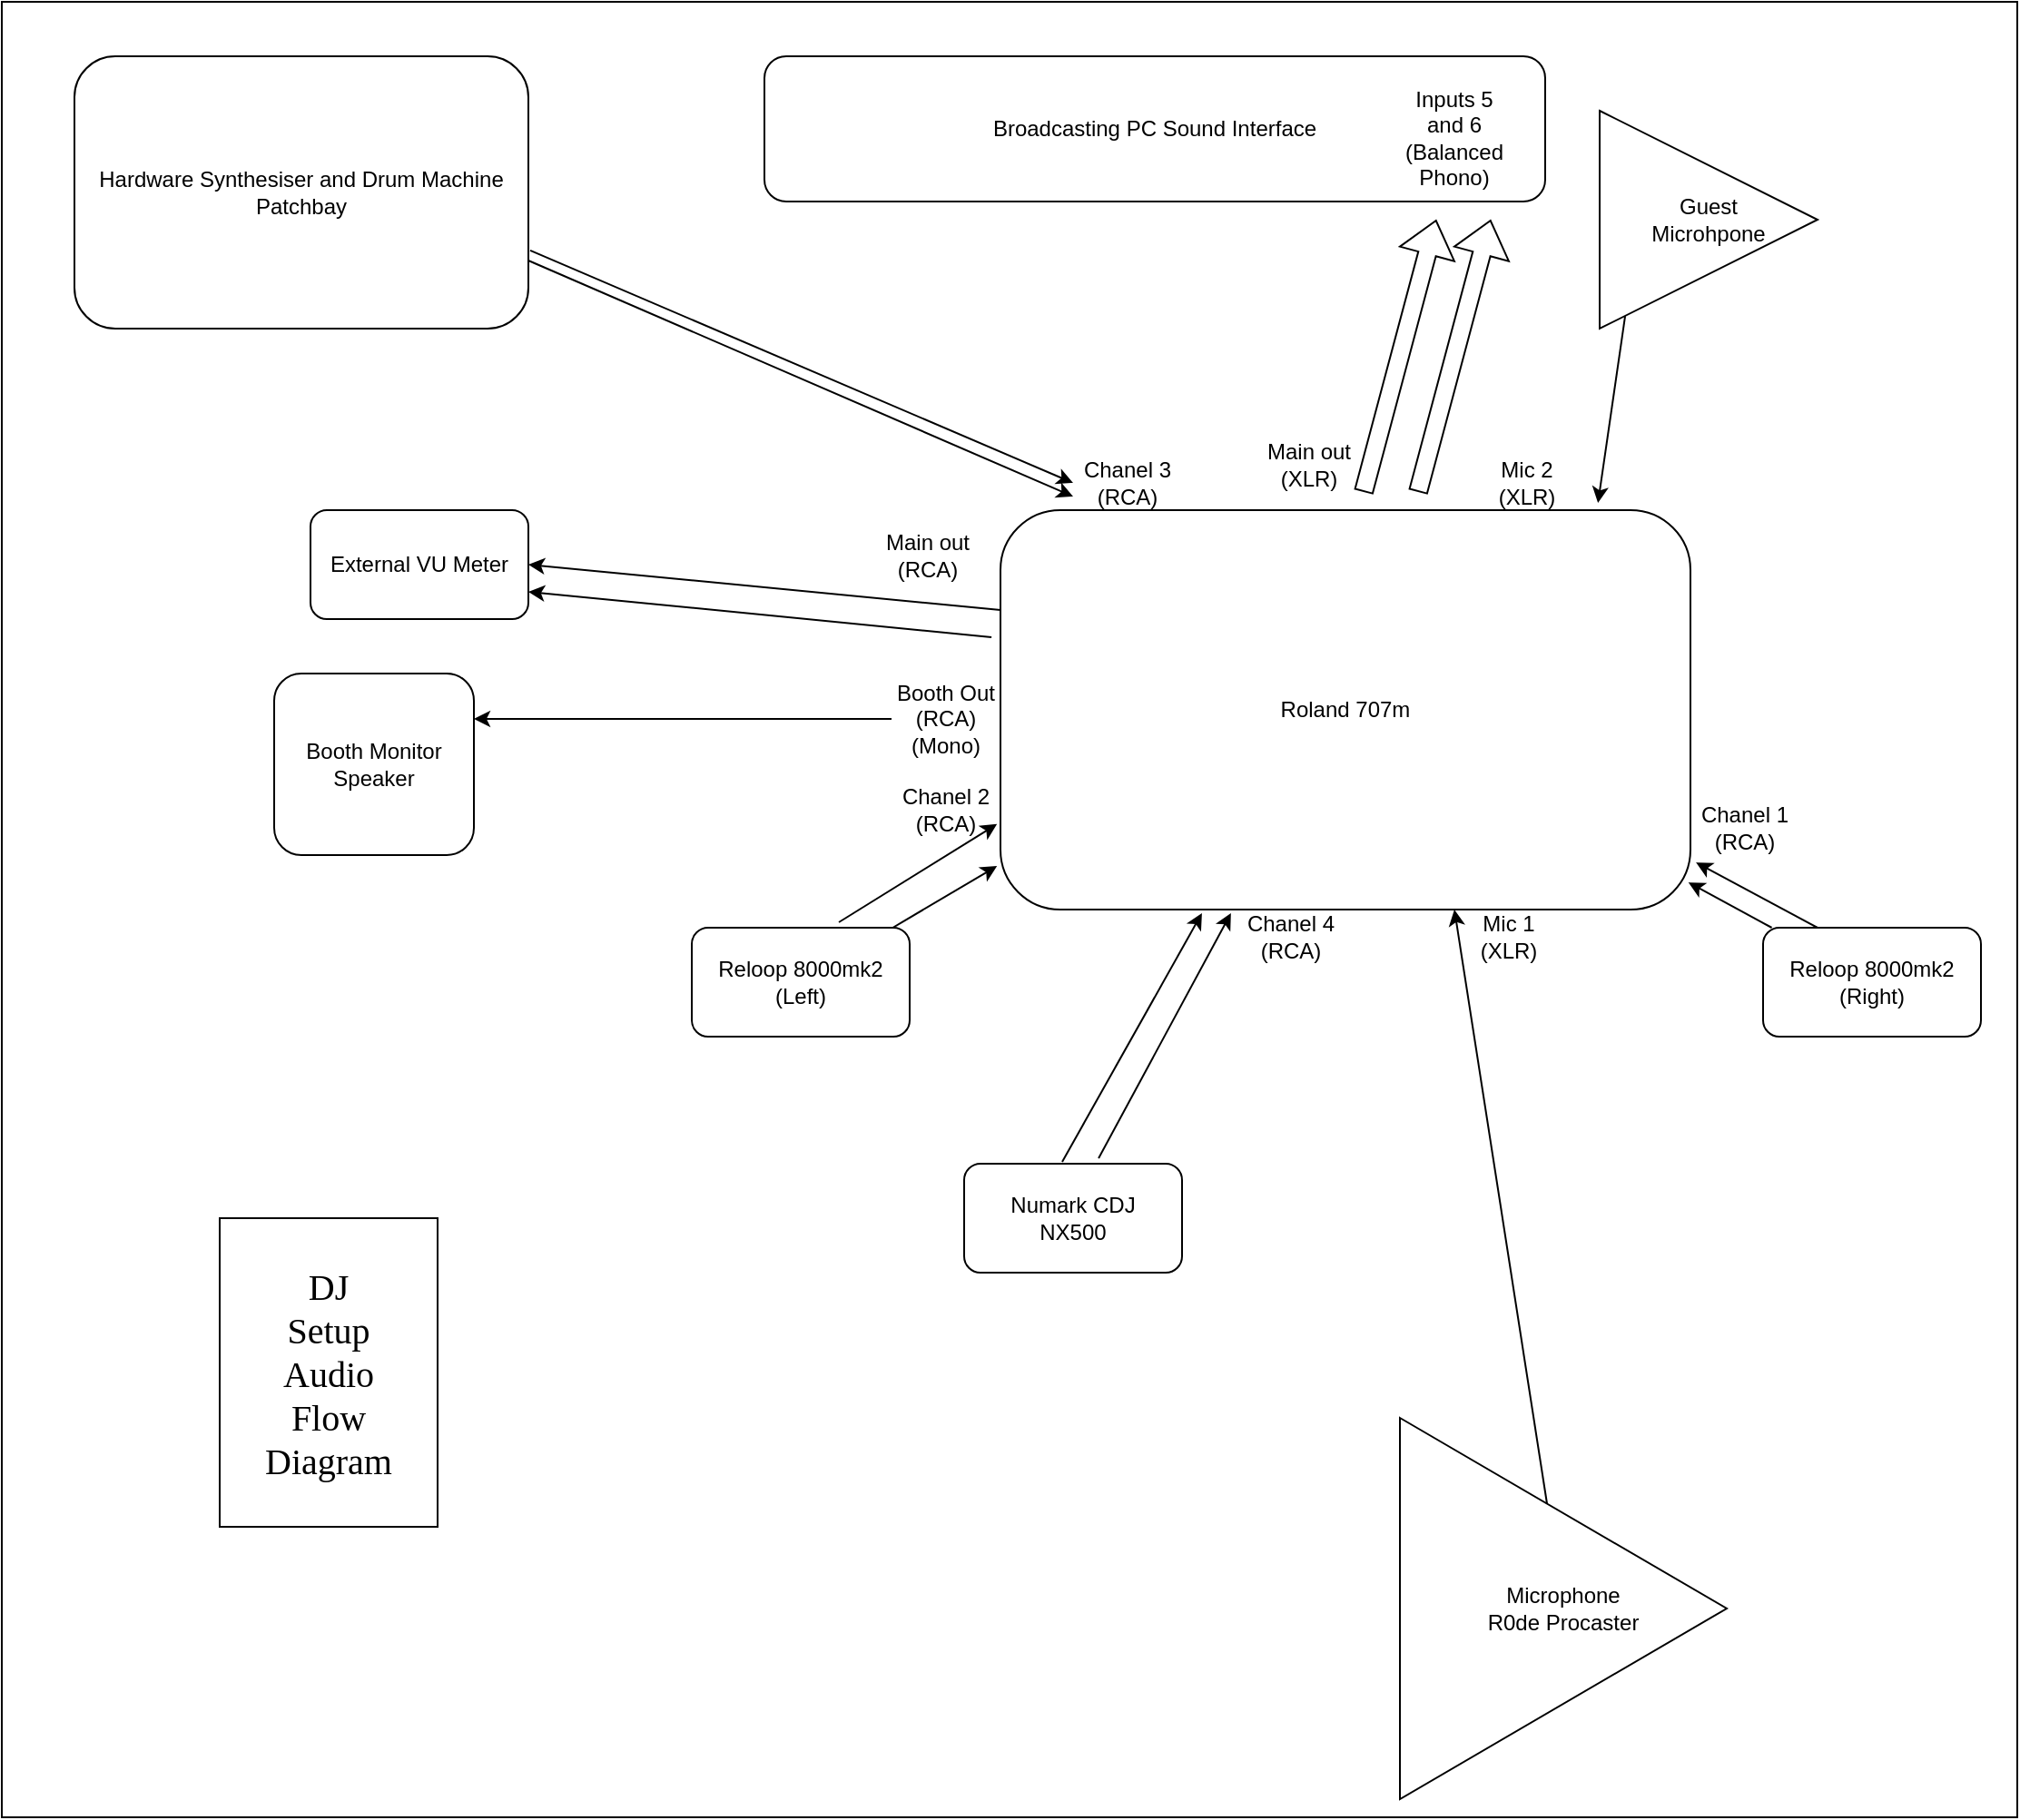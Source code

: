 <mxfile version="20.8.24" type="device"><diagram name="Page-1" id="1yF_wSS1VzOvqujOLJAG"><mxGraphModel dx="2816" dy="2324" grid="1" gridSize="10" guides="1" tooltips="1" connect="1" arrows="1" fold="1" page="1" pageScale="1" pageWidth="827" pageHeight="1169" math="0" shadow="0"><root><mxCell id="0"/><mxCell id="1" parent="0"/><mxCell id="eE6-mze5QffMHQAKfDEd-46" value="" style="rounded=0;whiteSpace=wrap;html=1;" vertex="1" parent="1"><mxGeometry x="-310" y="-10" width="1110" height="1000" as="geometry"/></mxCell><mxCell id="eE6-mze5QffMHQAKfDEd-52" value="" style="rounded=0;whiteSpace=wrap;html=1;fontFamily=Verdana;fontSize=20;" vertex="1" parent="1"><mxGeometry x="-190" y="660" width="120" height="170" as="geometry"/></mxCell><mxCell id="eE6-mze5QffMHQAKfDEd-1" value="Roland 707m" style="rounded=1;whiteSpace=wrap;html=1;" vertex="1" parent="1"><mxGeometry x="240" y="270" width="380" height="220" as="geometry"/></mxCell><mxCell id="eE6-mze5QffMHQAKfDEd-2" value="Reloop 8000mk2 (Right)" style="rounded=1;whiteSpace=wrap;html=1;" vertex="1" parent="1"><mxGeometry x="660" y="500" width="120" height="60" as="geometry"/></mxCell><mxCell id="eE6-mze5QffMHQAKfDEd-3" value="Reloop 8000mk2 (Left)" style="rounded=1;whiteSpace=wrap;html=1;" vertex="1" parent="1"><mxGeometry x="70" y="500" width="120" height="60" as="geometry"/></mxCell><mxCell id="eE6-mze5QffMHQAKfDEd-4" value="&lt;div&gt;Numark CDJ &lt;br&gt;&lt;/div&gt;&lt;div&gt;NX500&lt;/div&gt;" style="rounded=1;whiteSpace=wrap;html=1;" vertex="1" parent="1"><mxGeometry x="220" y="630" width="120" height="60" as="geometry"/></mxCell><mxCell id="eE6-mze5QffMHQAKfDEd-5" value="Booth Monitor Speaker " style="rounded=1;whiteSpace=wrap;html=1;" vertex="1" parent="1"><mxGeometry x="-160" y="360" width="110" height="100" as="geometry"/></mxCell><mxCell id="eE6-mze5QffMHQAKfDEd-6" value="External VU Meter" style="rounded=1;whiteSpace=wrap;html=1;" vertex="1" parent="1"><mxGeometry x="-140" y="270" width="120" height="60" as="geometry"/></mxCell><mxCell id="eE6-mze5QffMHQAKfDEd-7" value="" style="endArrow=classic;html=1;rounded=0;entryX=1;entryY=0.5;entryDx=0;entryDy=0;exitX=0;exitY=0.25;exitDx=0;exitDy=0;" edge="1" parent="1" source="eE6-mze5QffMHQAKfDEd-1" target="eE6-mze5QffMHQAKfDEd-6"><mxGeometry width="50" height="50" relative="1" as="geometry"><mxPoint x="390" y="620" as="sourcePoint"/><mxPoint x="440" y="570" as="targetPoint"/></mxGeometry></mxCell><mxCell id="eE6-mze5QffMHQAKfDEd-8" value="Main out (RCA)" style="text;html=1;strokeColor=none;fillColor=none;align=center;verticalAlign=middle;whiteSpace=wrap;rounded=0;" vertex="1" parent="1"><mxGeometry x="170" y="280" width="60" height="30" as="geometry"/></mxCell><mxCell id="eE6-mze5QffMHQAKfDEd-9" value="Broadcasting PC Sound Interface" style="rounded=1;whiteSpace=wrap;html=1;" vertex="1" parent="1"><mxGeometry x="110" y="20" width="430" height="80" as="geometry"/></mxCell><mxCell id="eE6-mze5QffMHQAKfDEd-10" value="" style="endArrow=classic;html=1;rounded=0;entryX=1;entryY=0.75;entryDx=0;entryDy=0;exitX=-0.013;exitY=0.318;exitDx=0;exitDy=0;exitPerimeter=0;" edge="1" parent="1" source="eE6-mze5QffMHQAKfDEd-1" target="eE6-mze5QffMHQAKfDEd-6"><mxGeometry width="50" height="50" relative="1" as="geometry"><mxPoint x="390" y="620" as="sourcePoint"/><mxPoint x="440" y="570" as="targetPoint"/></mxGeometry></mxCell><mxCell id="eE6-mze5QffMHQAKfDEd-12" value="" style="shape=flexArrow;endArrow=classic;html=1;rounded=0;exitX=1;exitY=1;exitDx=0;exitDy=0;" edge="1" parent="1" source="eE6-mze5QffMHQAKfDEd-14"><mxGeometry width="50" height="50" relative="1" as="geometry"><mxPoint x="350" y="260" as="sourcePoint"/><mxPoint x="480" y="110" as="targetPoint"/><Array as="points"/></mxGeometry></mxCell><mxCell id="eE6-mze5QffMHQAKfDEd-14" value="Main out&lt;br&gt;(XLR)" style="text;html=1;strokeColor=none;fillColor=none;align=center;verticalAlign=middle;whiteSpace=wrap;rounded=0;" vertex="1" parent="1"><mxGeometry x="380" y="230" width="60" height="30" as="geometry"/></mxCell><mxCell id="eE6-mze5QffMHQAKfDEd-15" value="Inputs 5 and 6 (Balanced Phono)" style="text;html=1;strokeColor=none;fillColor=none;align=center;verticalAlign=middle;whiteSpace=wrap;rounded=0;" vertex="1" parent="1"><mxGeometry x="460" y="50" width="60" height="30" as="geometry"/></mxCell><mxCell id="eE6-mze5QffMHQAKfDEd-16" value="&lt;div&gt;Chanel 2 (RCA)&lt;/div&gt;" style="text;html=1;strokeColor=none;fillColor=none;align=center;verticalAlign=middle;whiteSpace=wrap;rounded=0;" vertex="1" parent="1"><mxGeometry x="180" y="420" width="60" height="30" as="geometry"/></mxCell><mxCell id="eE6-mze5QffMHQAKfDEd-17" value="" style="endArrow=classic;html=1;rounded=0;entryX=-0.005;entryY=0.891;entryDx=0;entryDy=0;entryPerimeter=0;" edge="1" parent="1" source="eE6-mze5QffMHQAKfDEd-3" target="eE6-mze5QffMHQAKfDEd-1"><mxGeometry width="50" height="50" relative="1" as="geometry"><mxPoint x="390" y="620" as="sourcePoint"/><mxPoint x="440" y="570" as="targetPoint"/></mxGeometry></mxCell><mxCell id="eE6-mze5QffMHQAKfDEd-18" value="" style="endArrow=classic;html=1;rounded=0;entryX=-0.005;entryY=0.786;entryDx=0;entryDy=0;entryPerimeter=0;exitX=0.675;exitY=-0.05;exitDx=0;exitDy=0;exitPerimeter=0;" edge="1" parent="1" source="eE6-mze5QffMHQAKfDEd-3" target="eE6-mze5QffMHQAKfDEd-1"><mxGeometry width="50" height="50" relative="1" as="geometry"><mxPoint x="390" y="620" as="sourcePoint"/><mxPoint x="440" y="570" as="targetPoint"/></mxGeometry></mxCell><mxCell id="eE6-mze5QffMHQAKfDEd-19" value="&lt;div&gt;Chanel 1 (RCA)&lt;/div&gt;" style="text;html=1;strokeColor=none;fillColor=none;align=center;verticalAlign=middle;whiteSpace=wrap;rounded=0;" vertex="1" parent="1"><mxGeometry x="620" y="430" width="60" height="30" as="geometry"/></mxCell><mxCell id="eE6-mze5QffMHQAKfDEd-20" value="" style="endArrow=classic;html=1;rounded=0;entryX=0.997;entryY=0.932;entryDx=0;entryDy=0;entryPerimeter=0;" edge="1" parent="1" source="eE6-mze5QffMHQAKfDEd-2" target="eE6-mze5QffMHQAKfDEd-1"><mxGeometry width="50" height="50" relative="1" as="geometry"><mxPoint x="390" y="620" as="sourcePoint"/><mxPoint x="440" y="570" as="targetPoint"/></mxGeometry></mxCell><mxCell id="eE6-mze5QffMHQAKfDEd-21" value="" style="endArrow=classic;html=1;rounded=0;entryX=1.008;entryY=0.882;entryDx=0;entryDy=0;entryPerimeter=0;exitX=0.25;exitY=0;exitDx=0;exitDy=0;" edge="1" parent="1" source="eE6-mze5QffMHQAKfDEd-2" target="eE6-mze5QffMHQAKfDEd-1"><mxGeometry width="50" height="50" relative="1" as="geometry"><mxPoint x="390" y="620" as="sourcePoint"/><mxPoint x="440" y="570" as="targetPoint"/></mxGeometry></mxCell><mxCell id="eE6-mze5QffMHQAKfDEd-22" value="" style="endArrow=classic;html=1;rounded=0;entryX=0.334;entryY=1.009;entryDx=0;entryDy=0;entryPerimeter=0;exitX=0.617;exitY=-0.05;exitDx=0;exitDy=0;exitPerimeter=0;" edge="1" parent="1" source="eE6-mze5QffMHQAKfDEd-4" target="eE6-mze5QffMHQAKfDEd-1"><mxGeometry width="50" height="50" relative="1" as="geometry"><mxPoint x="390" y="620" as="sourcePoint"/><mxPoint x="440" y="570" as="targetPoint"/></mxGeometry></mxCell><mxCell id="eE6-mze5QffMHQAKfDEd-23" value="" style="endArrow=classic;html=1;rounded=0;entryX=0.292;entryY=1.009;entryDx=0;entryDy=0;exitX=0.45;exitY=-0.017;exitDx=0;exitDy=0;entryPerimeter=0;exitPerimeter=0;" edge="1" parent="1" source="eE6-mze5QffMHQAKfDEd-4" target="eE6-mze5QffMHQAKfDEd-1"><mxGeometry width="50" height="50" relative="1" as="geometry"><mxPoint x="390" y="620" as="sourcePoint"/><mxPoint x="440" y="570" as="targetPoint"/></mxGeometry></mxCell><mxCell id="eE6-mze5QffMHQAKfDEd-24" value="" style="endArrow=classic;html=1;rounded=0;entryX=1;entryY=0.25;entryDx=0;entryDy=0;startArrow=none;" edge="1" parent="1" source="eE6-mze5QffMHQAKfDEd-27" target="eE6-mze5QffMHQAKfDEd-5"><mxGeometry width="50" height="50" relative="1" as="geometry"><mxPoint x="390" y="620" as="sourcePoint"/><mxPoint x="440" y="570" as="targetPoint"/></mxGeometry></mxCell><mxCell id="eE6-mze5QffMHQAKfDEd-28" value="" style="endArrow=none;html=1;rounded=0;entryX=1;entryY=0.25;entryDx=0;entryDy=0;" edge="1" parent="1" source="eE6-mze5QffMHQAKfDEd-1" target="eE6-mze5QffMHQAKfDEd-27"><mxGeometry width="50" height="50" relative="1" as="geometry"><mxPoint x="240" y="382" as="sourcePoint"/><mxPoint x="-50" y="385" as="targetPoint"/></mxGeometry></mxCell><mxCell id="eE6-mze5QffMHQAKfDEd-27" value="Booth Out (RCA) (Mono)" style="text;html=1;strokeColor=none;fillColor=none;align=center;verticalAlign=middle;whiteSpace=wrap;rounded=0;" vertex="1" parent="1"><mxGeometry x="180" y="370" width="60" height="30" as="geometry"/></mxCell><mxCell id="eE6-mze5QffMHQAKfDEd-29" value="&lt;div&gt;Chanel 4 (RCA)&lt;/div&gt;" style="text;html=1;strokeColor=none;fillColor=none;align=center;verticalAlign=middle;whiteSpace=wrap;rounded=0;" vertex="1" parent="1"><mxGeometry x="370" y="490" width="60" height="30" as="geometry"/></mxCell><mxCell id="eE6-mze5QffMHQAKfDEd-30" value="Microphone &lt;br&gt;R0de Procaster " style="triangle;whiteSpace=wrap;html=1;" vertex="1" parent="1"><mxGeometry x="460" y="770" width="180" height="210" as="geometry"/></mxCell><mxCell id="eE6-mze5QffMHQAKfDEd-32" value="Mic 1 &lt;br&gt;(XLR)" style="text;html=1;strokeColor=none;fillColor=none;align=center;verticalAlign=middle;whiteSpace=wrap;rounded=0;" vertex="1" parent="1"><mxGeometry x="490" y="490" width="60" height="30" as="geometry"/></mxCell><mxCell id="eE6-mze5QffMHQAKfDEd-33" value="" style="endArrow=classic;html=1;rounded=0;entryX=0;entryY=0;entryDx=0;entryDy=0;" edge="1" parent="1" source="eE6-mze5QffMHQAKfDEd-30" target="eE6-mze5QffMHQAKfDEd-32"><mxGeometry width="50" height="50" relative="1" as="geometry"><mxPoint x="390" y="620" as="sourcePoint"/><mxPoint x="440" y="570" as="targetPoint"/></mxGeometry></mxCell><mxCell id="eE6-mze5QffMHQAKfDEd-34" value="Guest &lt;br&gt;Microhpone" style="triangle;whiteSpace=wrap;html=1;" vertex="1" parent="1"><mxGeometry x="570" y="50" width="120" height="120" as="geometry"/></mxCell><mxCell id="eE6-mze5QffMHQAKfDEd-35" value="Mic 2 (XLR)" style="text;html=1;strokeColor=none;fillColor=none;align=center;verticalAlign=middle;whiteSpace=wrap;rounded=0;" vertex="1" parent="1"><mxGeometry x="500" y="240" width="60" height="30" as="geometry"/></mxCell><mxCell id="eE6-mze5QffMHQAKfDEd-37" value="" style="endArrow=classic;html=1;rounded=0;entryX=0.866;entryY=-0.018;entryDx=0;entryDy=0;entryPerimeter=0;exitX=0.117;exitY=0.942;exitDx=0;exitDy=0;exitPerimeter=0;" edge="1" parent="1" source="eE6-mze5QffMHQAKfDEd-34" target="eE6-mze5QffMHQAKfDEd-1"><mxGeometry width="50" height="50" relative="1" as="geometry"><mxPoint x="390" y="620" as="sourcePoint"/><mxPoint x="440" y="570" as="targetPoint"/></mxGeometry></mxCell><mxCell id="eE6-mze5QffMHQAKfDEd-40" value="" style="shape=flexArrow;endArrow=classic;html=1;rounded=0;exitX=1;exitY=1;exitDx=0;exitDy=0;" edge="1" parent="1"><mxGeometry width="50" height="50" relative="1" as="geometry"><mxPoint x="470" y="260" as="sourcePoint"/><mxPoint x="510" y="110" as="targetPoint"/><Array as="points"/></mxGeometry></mxCell><mxCell id="eE6-mze5QffMHQAKfDEd-41" value="Hardware Synthesiser and Drum Machine Patchbay" style="rounded=1;whiteSpace=wrap;html=1;" vertex="1" parent="1"><mxGeometry x="-270" y="20" width="250" height="150" as="geometry"/></mxCell><mxCell id="eE6-mze5QffMHQAKfDEd-42" value="&lt;div&gt;Chanel 3 (RCA)&lt;/div&gt;" style="text;html=1;strokeColor=none;fillColor=none;align=center;verticalAlign=middle;whiteSpace=wrap;rounded=0;" vertex="1" parent="1"><mxGeometry x="280" y="240" width="60" height="30" as="geometry"/></mxCell><mxCell id="eE6-mze5QffMHQAKfDEd-47" value="DJ Setup Audio Flow Diagram" style="text;html=1;strokeColor=none;fillColor=none;align=center;verticalAlign=middle;whiteSpace=wrap;rounded=0;fontSize=20;fontFamily=Verdana;" vertex="1" parent="1"><mxGeometry x="-160" y="730" width="60" height="30" as="geometry"/></mxCell><mxCell id="eE6-mze5QffMHQAKfDEd-50" value="" style="endArrow=classic;html=1;rounded=0;fontFamily=Verdana;fontSize=20;exitX=1;exitY=0.75;exitDx=0;exitDy=0;entryX=0;entryY=0.75;entryDx=0;entryDy=0;" edge="1" parent="1" source="eE6-mze5QffMHQAKfDEd-41" target="eE6-mze5QffMHQAKfDEd-42"><mxGeometry width="50" height="50" relative="1" as="geometry"><mxPoint x="390" y="610" as="sourcePoint"/><mxPoint x="440" y="560" as="targetPoint"/></mxGeometry></mxCell><mxCell id="eE6-mze5QffMHQAKfDEd-51" value="" style="endArrow=classic;html=1;rounded=0;fontFamily=Verdana;fontSize=20;exitX=1.004;exitY=0.713;exitDx=0;exitDy=0;entryX=0;entryY=0.5;entryDx=0;entryDy=0;exitPerimeter=0;" edge="1" parent="1" source="eE6-mze5QffMHQAKfDEd-41" target="eE6-mze5QffMHQAKfDEd-42"><mxGeometry width="50" height="50" relative="1" as="geometry"><mxPoint x="-10" y="143" as="sourcePoint"/><mxPoint x="290" y="280" as="targetPoint"/></mxGeometry></mxCell></root></mxGraphModel></diagram></mxfile>